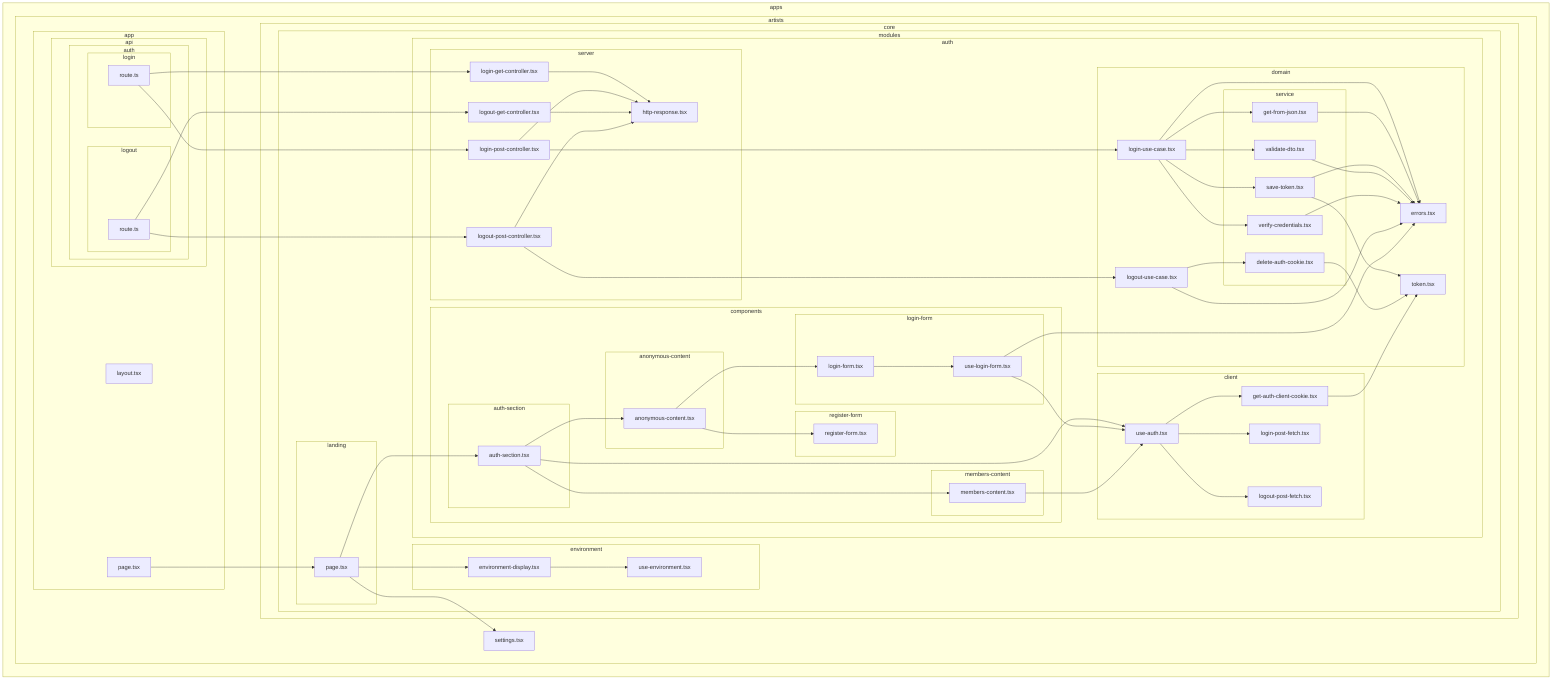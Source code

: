 flowchart LR

subgraph 0["apps"]
subgraph 1["artists"]
subgraph 2["app"]
subgraph 3["api"]
subgraph 4["auth"]
subgraph 5["login"]
6["route.ts"]
end
subgraph N["logout"]
O["route.ts"]
end
end
end
T["layout.tsx"]
U["page.tsx"]
end
subgraph 7["core"]
subgraph 8["modules"]
subgraph 9["auth"]
subgraph A["server"]
B["login-get-controller.tsx"]
C["http-response.tsx"]
D["login-post-controller.tsx"]
P["logout-get-controller.tsx"]
Q["logout-post-controller.tsx"]
end
subgraph E["domain"]
F["login-use-case.tsx"]
G["errors.tsx"]
subgraph H["service"]
I["get-from-json.tsx"]
J["save-token.tsx"]
L["validate-dto.tsx"]
M["verify-credentials.tsx"]
S["delete-auth-cookie.tsx"]
end
K["token.tsx"]
R["logout-use-case.tsx"]
end
subgraph Y["components"]
subgraph Z["auth-section"]
10["auth-section.tsx"]
end
subgraph 16["anonymous-content"]
17["anonymous-content.tsx"]
end
subgraph 18["login-form"]
19["login-form.tsx"]
1A["use-login-form.tsx"]
end
subgraph 1B["register-form"]
1C["register-form.tsx"]
end
subgraph 1D["members-content"]
1E["members-content.tsx"]
end
end
subgraph 11["client"]
12["use-auth.tsx"]
13["get-auth-client-cookie.tsx"]
14["login-post-fetch.tsx"]
15["logout-post-fetch.tsx"]
end
end
subgraph V["landing"]
W["page.tsx"]
end
subgraph 1F["environment"]
1G["environment-display.tsx"]
1H["use-environment.tsx"]
end
end
end
X["settings.tsx"]
end
end
6-->B
6-->D
B-->C
D-->F
D-->C
F-->G
F-->I
F-->J
F-->L
F-->M
I-->G
J-->G
J-->K
L-->G
M-->G
O-->P
O-->Q
P-->C
Q-->R
Q-->C
R-->G
R-->S
S-->K
U-->W
W-->X
W-->10
W-->1G
10-->12
10-->17
10-->1E
12-->13
12-->14
12-->15
13-->K
17-->19
17-->1C
19-->1A
1A-->12
1A-->G
1E-->12
1G-->1H